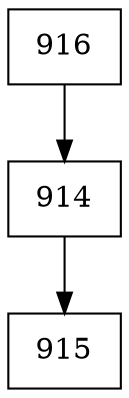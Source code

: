 digraph G {
  node [shape=record];
  node0 [label="{916}"];
  node0 -> node1;
  node1 [label="{914}"];
  node1 -> node2;
  node2 [label="{915}"];
}
